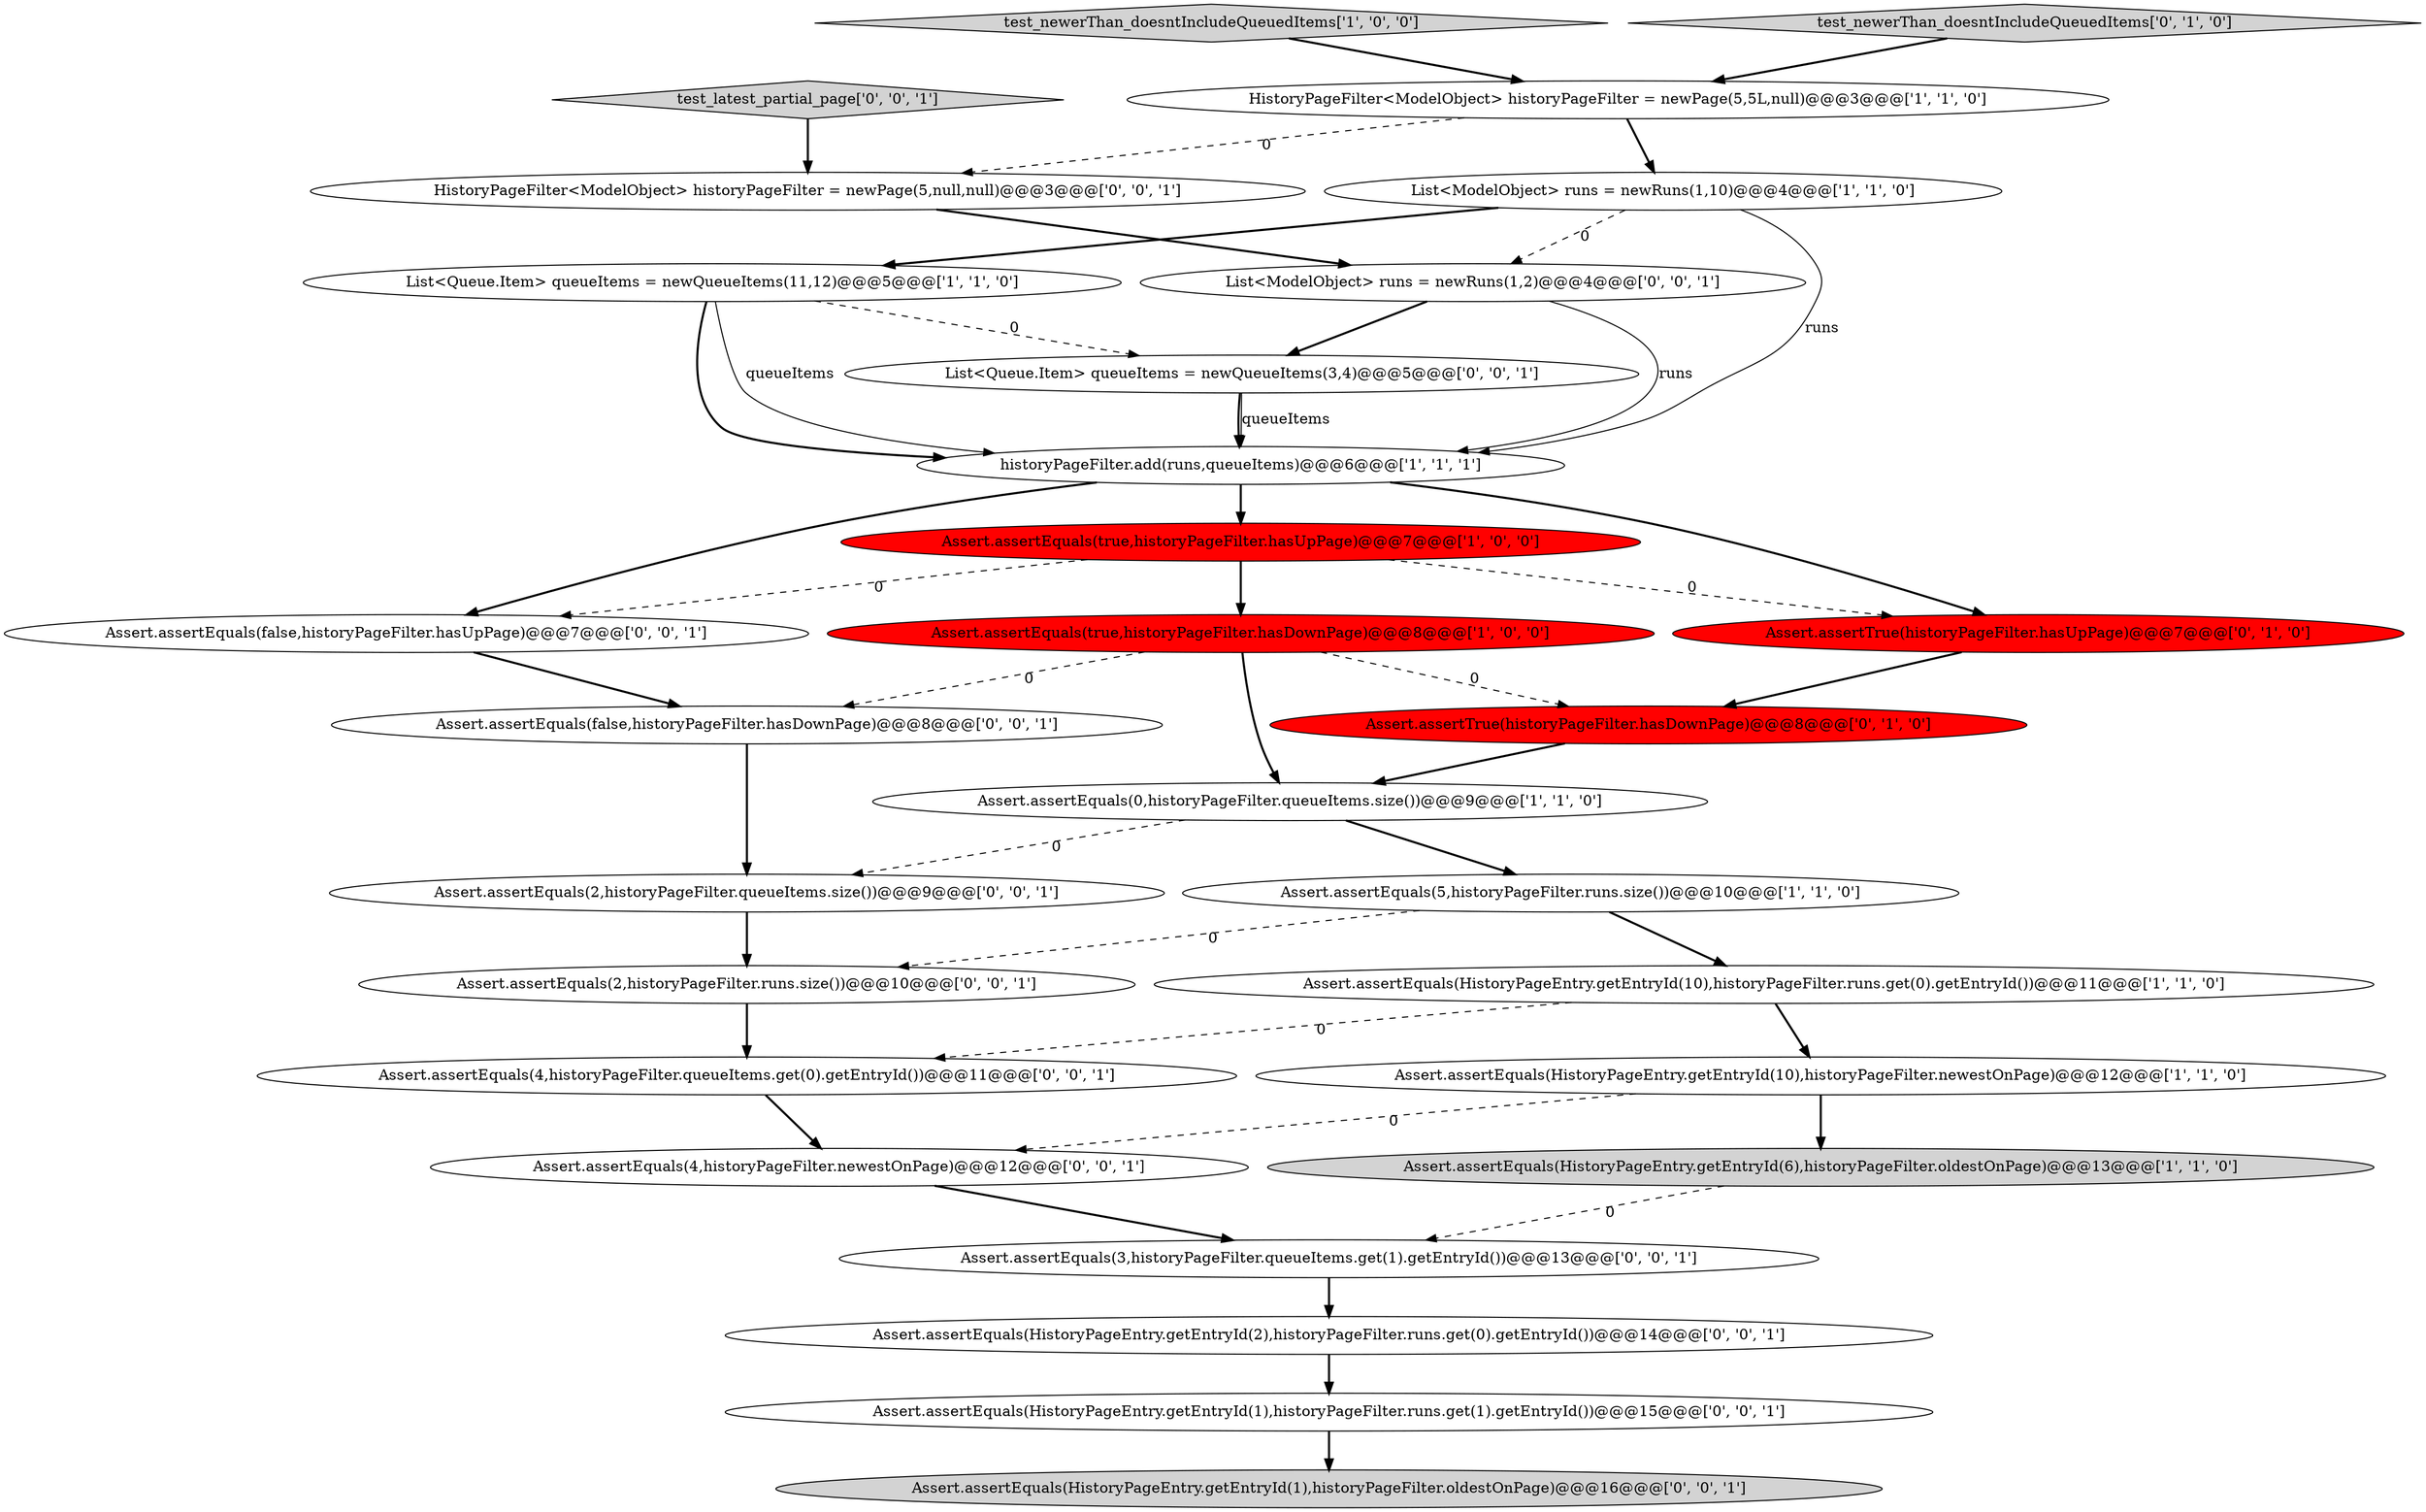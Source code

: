 digraph {
1 [style = filled, label = "Assert.assertEquals(5,historyPageFilter.runs.size())@@@10@@@['1', '1', '0']", fillcolor = white, shape = ellipse image = "AAA0AAABBB1BBB"];
16 [style = filled, label = "Assert.assertEquals(HistoryPageEntry.getEntryId(2),historyPageFilter.runs.get(0).getEntryId())@@@14@@@['0', '0', '1']", fillcolor = white, shape = ellipse image = "AAA0AAABBB3BBB"];
10 [style = filled, label = "Assert.assertEquals(true,historyPageFilter.hasDownPage)@@@8@@@['1', '0', '0']", fillcolor = red, shape = ellipse image = "AAA1AAABBB1BBB"];
22 [style = filled, label = "Assert.assertEquals(4,historyPageFilter.queueItems.get(0).getEntryId())@@@11@@@['0', '0', '1']", fillcolor = white, shape = ellipse image = "AAA0AAABBB3BBB"];
17 [style = filled, label = "Assert.assertEquals(HistoryPageEntry.getEntryId(1),historyPageFilter.runs.get(1).getEntryId())@@@15@@@['0', '0', '1']", fillcolor = white, shape = ellipse image = "AAA0AAABBB3BBB"];
11 [style = filled, label = "Assert.assertEquals(HistoryPageEntry.getEntryId(6),historyPageFilter.oldestOnPage)@@@13@@@['1', '1', '0']", fillcolor = lightgray, shape = ellipse image = "AAA0AAABBB1BBB"];
23 [style = filled, label = "Assert.assertEquals(2,historyPageFilter.queueItems.size())@@@9@@@['0', '0', '1']", fillcolor = white, shape = ellipse image = "AAA0AAABBB3BBB"];
14 [style = filled, label = "Assert.assertTrue(historyPageFilter.hasUpPage)@@@7@@@['0', '1', '0']", fillcolor = red, shape = ellipse image = "AAA1AAABBB2BBB"];
28 [style = filled, label = "Assert.assertEquals(false,historyPageFilter.hasDownPage)@@@8@@@['0', '0', '1']", fillcolor = white, shape = ellipse image = "AAA0AAABBB3BBB"];
15 [style = filled, label = "Assert.assertEquals(HistoryPageEntry.getEntryId(1),historyPageFilter.oldestOnPage)@@@16@@@['0', '0', '1']", fillcolor = lightgray, shape = ellipse image = "AAA0AAABBB3BBB"];
0 [style = filled, label = "historyPageFilter.add(runs,queueItems)@@@6@@@['1', '1', '1']", fillcolor = white, shape = ellipse image = "AAA0AAABBB1BBB"];
18 [style = filled, label = "List<ModelObject> runs = newRuns(1,2)@@@4@@@['0', '0', '1']", fillcolor = white, shape = ellipse image = "AAA0AAABBB3BBB"];
19 [style = filled, label = "List<Queue.Item> queueItems = newQueueItems(3,4)@@@5@@@['0', '0', '1']", fillcolor = white, shape = ellipse image = "AAA0AAABBB3BBB"];
5 [style = filled, label = "HistoryPageFilter<ModelObject> historyPageFilter = newPage(5,5L,null)@@@3@@@['1', '1', '0']", fillcolor = white, shape = ellipse image = "AAA0AAABBB1BBB"];
21 [style = filled, label = "Assert.assertEquals(4,historyPageFilter.newestOnPage)@@@12@@@['0', '0', '1']", fillcolor = white, shape = ellipse image = "AAA0AAABBB3BBB"];
12 [style = filled, label = "Assert.assertTrue(historyPageFilter.hasDownPage)@@@8@@@['0', '1', '0']", fillcolor = red, shape = ellipse image = "AAA1AAABBB2BBB"];
20 [style = filled, label = "Assert.assertEquals(2,historyPageFilter.runs.size())@@@10@@@['0', '0', '1']", fillcolor = white, shape = ellipse image = "AAA0AAABBB3BBB"];
27 [style = filled, label = "test_latest_partial_page['0', '0', '1']", fillcolor = lightgray, shape = diamond image = "AAA0AAABBB3BBB"];
7 [style = filled, label = "Assert.assertEquals(true,historyPageFilter.hasUpPage)@@@7@@@['1', '0', '0']", fillcolor = red, shape = ellipse image = "AAA1AAABBB1BBB"];
4 [style = filled, label = "Assert.assertEquals(HistoryPageEntry.getEntryId(10),historyPageFilter.newestOnPage)@@@12@@@['1', '1', '0']", fillcolor = white, shape = ellipse image = "AAA0AAABBB1BBB"];
2 [style = filled, label = "test_newerThan_doesntIncludeQueuedItems['1', '0', '0']", fillcolor = lightgray, shape = diamond image = "AAA0AAABBB1BBB"];
24 [style = filled, label = "HistoryPageFilter<ModelObject> historyPageFilter = newPage(5,null,null)@@@3@@@['0', '0', '1']", fillcolor = white, shape = ellipse image = "AAA0AAABBB3BBB"];
9 [style = filled, label = "List<ModelObject> runs = newRuns(1,10)@@@4@@@['1', '1', '0']", fillcolor = white, shape = ellipse image = "AAA0AAABBB1BBB"];
3 [style = filled, label = "List<Queue.Item> queueItems = newQueueItems(11,12)@@@5@@@['1', '1', '0']", fillcolor = white, shape = ellipse image = "AAA0AAABBB1BBB"];
8 [style = filled, label = "Assert.assertEquals(0,historyPageFilter.queueItems.size())@@@9@@@['1', '1', '0']", fillcolor = white, shape = ellipse image = "AAA0AAABBB1BBB"];
25 [style = filled, label = "Assert.assertEquals(3,historyPageFilter.queueItems.get(1).getEntryId())@@@13@@@['0', '0', '1']", fillcolor = white, shape = ellipse image = "AAA0AAABBB3BBB"];
6 [style = filled, label = "Assert.assertEquals(HistoryPageEntry.getEntryId(10),historyPageFilter.runs.get(0).getEntryId())@@@11@@@['1', '1', '0']", fillcolor = white, shape = ellipse image = "AAA0AAABBB1BBB"];
26 [style = filled, label = "Assert.assertEquals(false,historyPageFilter.hasUpPage)@@@7@@@['0', '0', '1']", fillcolor = white, shape = ellipse image = "AAA0AAABBB3BBB"];
13 [style = filled, label = "test_newerThan_doesntIncludeQueuedItems['0', '1', '0']", fillcolor = lightgray, shape = diamond image = "AAA0AAABBB2BBB"];
19->0 [style = solid, label="queueItems"];
23->20 [style = bold, label=""];
0->26 [style = bold, label=""];
5->9 [style = bold, label=""];
7->10 [style = bold, label=""];
7->14 [style = dashed, label="0"];
9->18 [style = dashed, label="0"];
9->0 [style = solid, label="runs"];
8->23 [style = dashed, label="0"];
10->12 [style = dashed, label="0"];
5->24 [style = dashed, label="0"];
18->19 [style = bold, label=""];
22->21 [style = bold, label=""];
10->28 [style = dashed, label="0"];
16->17 [style = bold, label=""];
21->25 [style = bold, label=""];
4->21 [style = dashed, label="0"];
25->16 [style = bold, label=""];
24->18 [style = bold, label=""];
6->22 [style = dashed, label="0"];
3->0 [style = bold, label=""];
19->0 [style = bold, label=""];
20->22 [style = bold, label=""];
0->7 [style = bold, label=""];
3->19 [style = dashed, label="0"];
1->20 [style = dashed, label="0"];
8->1 [style = bold, label=""];
6->4 [style = bold, label=""];
0->14 [style = bold, label=""];
1->6 [style = bold, label=""];
10->8 [style = bold, label=""];
3->0 [style = solid, label="queueItems"];
28->23 [style = bold, label=""];
12->8 [style = bold, label=""];
14->12 [style = bold, label=""];
17->15 [style = bold, label=""];
11->25 [style = dashed, label="0"];
13->5 [style = bold, label=""];
9->3 [style = bold, label=""];
27->24 [style = bold, label=""];
26->28 [style = bold, label=""];
7->26 [style = dashed, label="0"];
4->11 [style = bold, label=""];
18->0 [style = solid, label="runs"];
2->5 [style = bold, label=""];
}
